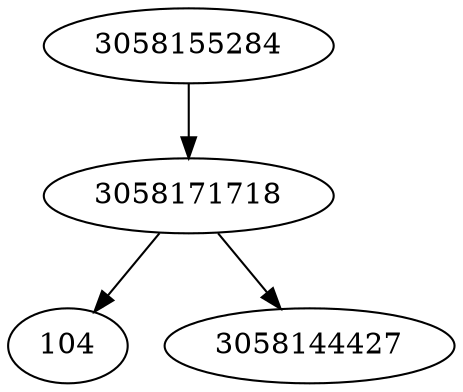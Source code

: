strict digraph  {
104;
3058144427;
3058155284;
3058171718;
3058155284 -> 3058171718;
3058171718 -> 3058144427;
3058171718 -> 104;
}
